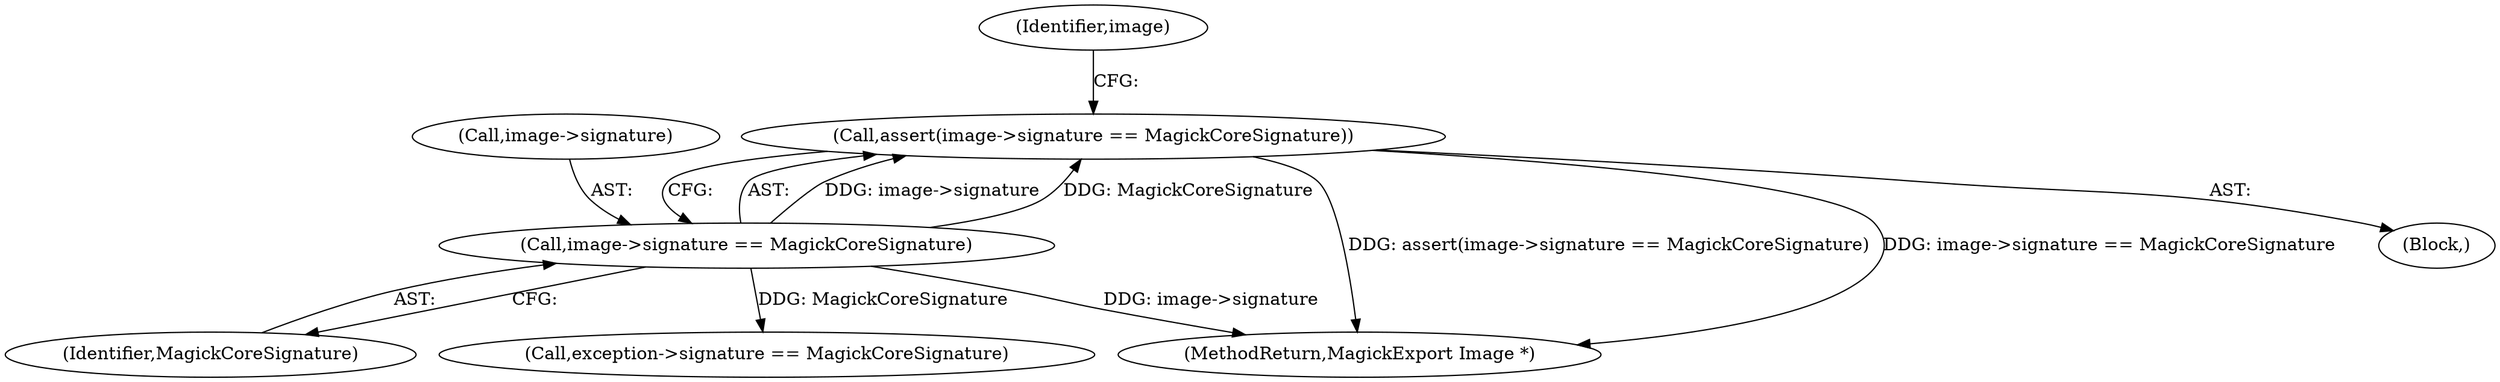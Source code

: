 digraph "0_ImageMagick_aecd0ada163a4d6c769cec178955d5f3e9316f2f_0@API" {
"1000118" [label="(Call,assert(image->signature == MagickCoreSignature))"];
"1000119" [label="(Call,image->signature == MagickCoreSignature)"];
"1000108" [label="(Block,)"];
"1000118" [label="(Call,assert(image->signature == MagickCoreSignature))"];
"1000127" [label="(Identifier,image)"];
"1000120" [label="(Call,image->signature)"];
"1000763" [label="(MethodReturn,MagickExport Image *)"];
"1000119" [label="(Call,image->signature == MagickCoreSignature)"];
"1000146" [label="(Call,exception->signature == MagickCoreSignature)"];
"1000123" [label="(Identifier,MagickCoreSignature)"];
"1000118" -> "1000108"  [label="AST: "];
"1000118" -> "1000119"  [label="CFG: "];
"1000119" -> "1000118"  [label="AST: "];
"1000127" -> "1000118"  [label="CFG: "];
"1000118" -> "1000763"  [label="DDG: assert(image->signature == MagickCoreSignature)"];
"1000118" -> "1000763"  [label="DDG: image->signature == MagickCoreSignature"];
"1000119" -> "1000118"  [label="DDG: image->signature"];
"1000119" -> "1000118"  [label="DDG: MagickCoreSignature"];
"1000119" -> "1000123"  [label="CFG: "];
"1000120" -> "1000119"  [label="AST: "];
"1000123" -> "1000119"  [label="AST: "];
"1000119" -> "1000763"  [label="DDG: image->signature"];
"1000119" -> "1000146"  [label="DDG: MagickCoreSignature"];
}
